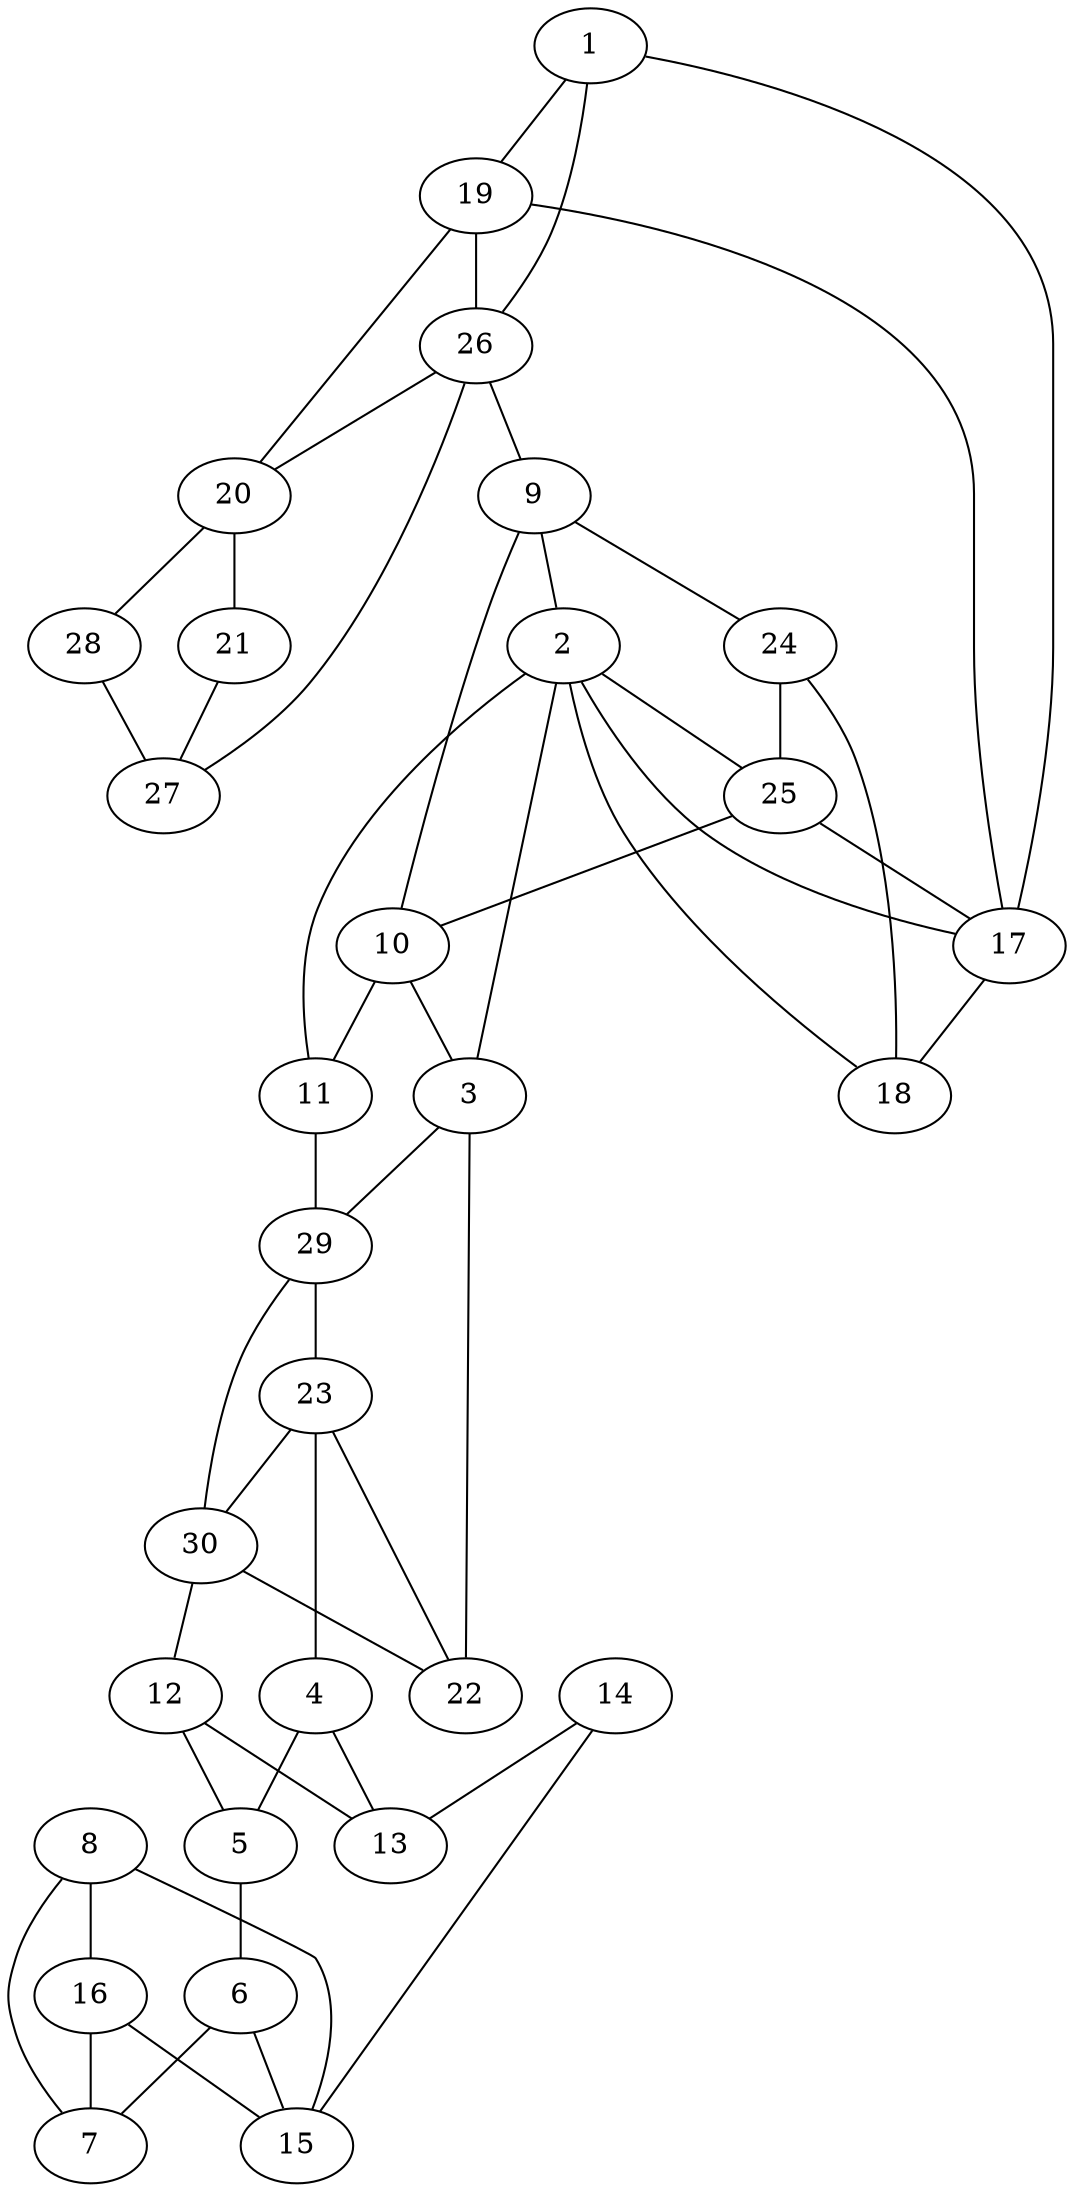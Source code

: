 graph pdb1fgk {
	1	 [aaLength=17,
		sequence=vanDerWaals,
		type=0];
	17	 [aaLength=5,
		sequence=vanDerWaals,
		type=1];
	1 -- 17	 [distance0="26.65292",
		frequency=1,
		type0=3];
	19	 [aaLength=7,
		sequence=vanDerWaals,
		type=1];
	1 -- 19	 [distance0="16.77433",
		frequency=1,
		type0=1];
	26	 [aaLength=9,
		sequence=vanDerWaals,
		type=1];
	1 -- 26	 [distance0="16.77433",
		frequency=1,
		type0=2];
	2	 [aaLength=6,
		sequence=vanDerWaals,
		type=0];
	2 -- 17	 [distance0="29.33195",
		frequency=1,
		type0=3];
	18	 [aaLength=4,
		sequence=vanDerWaals,
		type=1];
	2 -- 18	 [distance0="22.30165",
		frequency=1,
		type0=1];
	25	 [aaLength=5,
		sequence=vanDerWaals,
		type=1];
	2 -- 25	 [distance0="22.30165",
		frequency=1,
		type0=2];
	3	 [aaLength=20,
		sequence=vanDerWaals,
		type=0];
	3 -- 2	 [distance0="31.08879",
		frequency=1,
		type0=1];
	22	 [aaLength=3,
		sequence=vanDerWaals,
		type=1];
	3 -- 22	 [distance0="36.46037",
		distance1="0.0",
		frequency=2,
		type0=2,
		type1=4];
	29	 [aaLength=3,
		sequence=vanDerWaals,
		type=1];
	3 -- 29	 [distance0="36.46037",
		frequency=1,
		type0=3];
	4	 [aaLength=6,
		sequence=vanDerWaals,
		type=0];
	5	 [aaLength=16,
		sequence=vanDerWaals,
		type=0];
	4 -- 5	 [distance0="14.25764",
		distance1="0.0",
		frequency=2,
		type0=1,
		type1=4];
	13	 [aaLength=16,
		sequence=vanDerWaals,
		type=0];
	4 -- 13	 [distance0="32.79589",
		frequency=1,
		type0=3];
	6	 [aaLength=9,
		sequence=vanDerWaals,
		type=0];
	5 -- 6	 [distance0="32.56368",
		distance1="0.0",
		frequency=2,
		type0=3,
		type1=4];
	7	 [aaLength=10,
		sequence=vanDerWaals,
		type=0];
	6 -- 7	 [distance0="30.78254",
		distance1="0.0",
		frequency=2,
		type0=3,
		type1=4];
	15	 [aaLength=10,
		sequence=vanDerWaals,
		type=0];
	6 -- 15	 [distance0="27.95333",
		frequency=1,
		type0=2];
	8	 [aaLength=14,
		sequence=vanDerWaals,
		type=0];
	16	 [aaLength=13,
		sequence=vanDerWaals,
		type=0];
	8 -- 16	 [distance0="33.31573",
		frequency=1,
		type0=3];
	8 -- 7	 [distance0="23.12022",
		frequency=1,
		type0=1];
	8 -- 15	 [distance0="32.25528",
		frequency=1,
		type0=2];
	9	 [aaLength=17,
		sequence=vanDerWaals,
		type=0];
	9 -- 2	 [distance0="72.29853",
		frequency=1,
		type0=2];
	10	 [aaLength=6,
		sequence=vanDerWaals,
		type=0];
	9 -- 10	 [distance0="53.65125",
		frequency=1,
		type0=1];
	24	 [aaLength=5,
		sequence=vanDerWaals,
		type=1];
	9 -- 24	 [distance0="0.0",
		frequency=1,
		type0=4];
	10 -- 3	 [distance0="49.8344",
		frequency=1,
		type0=3];
	11	 [aaLength=20,
		sequence=vanDerWaals,
		type=0];
	10 -- 11	 [distance0="28.97554",
		distance1="0.0",
		frequency=2,
		type0=1,
		type1=4];
	11 -- 2	 [distance0="50.14056",
		frequency=1,
		type0=3];
	11 -- 29	 [distance0="0.0",
		frequency=1,
		type0=4];
	12	 [aaLength=5,
		sequence=vanDerWaals,
		type=0];
	12 -- 5	 [distance0="36.95898",
		frequency=1,
		type0=3];
	12 -- 13	 [distance0="16.82115",
		distance1="0.0",
		frequency=2,
		type0=1,
		type1=4];
	14	 [aaLength=9,
		sequence=vanDerWaals,
		type=0];
	14 -- 13	 [distance0="32.88091",
		frequency=1,
		type0=3];
	14 -- 15	 [distance0="29.61746",
		distance1="0.0",
		frequency=2,
		type0=2,
		type1=4];
	16 -- 7	 [distance0="29.92686",
		frequency=1,
		type0=2];
	16 -- 15	 [distance0="23.01646",
		frequency=1,
		type0=1];
	17 -- 18	 [distance0="11.0",
		distance1="0.0",
		frequency=2,
		type0=2,
		type1=4];
	19 -- 17	 [distance0="0.0",
		frequency=1,
		type0=4];
	20	 [aaLength=7,
		sequence=vanDerWaals,
		type=1];
	19 -- 20	 [distance0="16.0",
		frequency=1,
		type0=2];
	19 -- 26	 [distance0="0.0",
		frequency=1,
		type0=1];
	21	 [aaLength=6,
		sequence=vanDerWaals,
		type=1];
	20 -- 21	 [distance0="14.0",
		frequency=1,
		type0=2];
	28	 [aaLength=9,
		sequence=vanDerWaals,
		type=1];
	20 -- 28	 [distance0="14.0",
		frequency=1,
		type0=3];
	27	 [aaLength=9,
		sequence=vanDerWaals,
		type=1];
	21 -- 27	 [distance0="12.0",
		frequency=1,
		type0=2];
	23	 [aaLength=3,
		sequence=vanDerWaals,
		type=1];
	22 -- 23	 [distance0="8.0",
		distance1="0.0",
		frequency=2,
		type0=2,
		type1=4];
	23 -- 4	 [distance0="0.0",
		frequency=1,
		type0=4];
	30	 [aaLength=3,
		sequence=vanDerWaals,
		type=1];
	23 -- 30	 [distance0="0.0",
		frequency=1,
		type0=1];
	24 -- 18	 [distance0="11.0",
		frequency=1,
		type0=2];
	24 -- 25	 [distance0="11.0",
		distance1="0.0",
		frequency=2,
		type0=3,
		type1=4];
	25 -- 17	 [distance0="11.0",
		frequency=1,
		type0=2];
	25 -- 10	 [distance0="0.0",
		frequency=1,
		type0=4];
	26 -- 20	 [distance0="16.0",
		frequency=1,
		type0=2];
	26 -- 9	 [distance0="0.0",
		frequency=1,
		type0=4];
	27 -- 26	 [distance0="0.0",
		frequency=1,
		type0=4];
	28 -- 27	 [distance0="12.0",
		distance1="0.0",
		frequency=2,
		type0=2,
		type1=4];
	29 -- 23	 [distance0="8.0",
		frequency=1,
		type0=2];
	29 -- 30	 [distance0="8.0",
		distance1="0.0",
		frequency=2,
		type0=3,
		type1=4];
	30 -- 12	 [distance0="0.0",
		frequency=1,
		type0=4];
	30 -- 22	 [distance0="8.0",
		frequency=1,
		type0=2];
}
